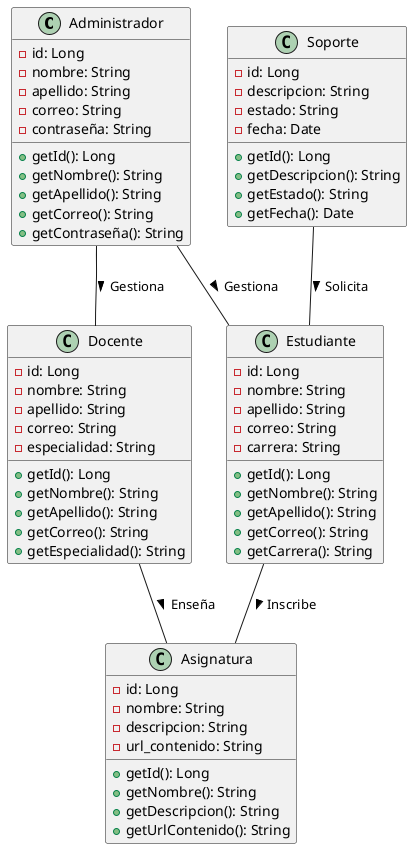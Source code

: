 @startuml
class "Administrador" {
  - id: Long
  - nombre: String
  - apellido: String
  - correo: String
  - contraseña: String
  + getId(): Long
  + getNombre(): String
  + getApellido(): String
  + getCorreo(): String
  + getContraseña(): String
}

class "Estudiante" {
  - id: Long
  - nombre: String
  - apellido: String
  - correo: String
  - carrera: String
  + getId(): Long
  + getNombre(): String
  + getApellido(): String
  + getCorreo(): String
  + getCarrera(): String
}

class "Docente" {
  - id: Long
  - nombre: String
  - apellido: String
  - correo: String
  - especialidad: String
  + getId(): Long
  + getNombre(): String
  + getApellido(): String
  + getCorreo(): String
  + getEspecialidad(): String
}

class "Asignatura" {
  - id: Long
  - nombre: String
  - descripcion: String
  - url_contenido: String
  + getId(): Long
  + getNombre(): String
  + getDescripcion(): String
  + getUrlContenido(): String
}

class "Soporte" {
  - id: Long
  - descripcion: String
  - estado: String
  - fecha: Date
  + getId(): Long
  + getDescripcion(): String
  + getEstado(): String
  + getFecha(): Date
}

"Administrador" -- "Estudiante" : Gestiona >
"Administrador" -- "Docente" : Gestiona >
"Docente" -- "Asignatura" : Enseña >
"Estudiante" -- "Asignatura" : Inscribe >
"Soporte" -- "Estudiante" : Solicita >

@enduml
